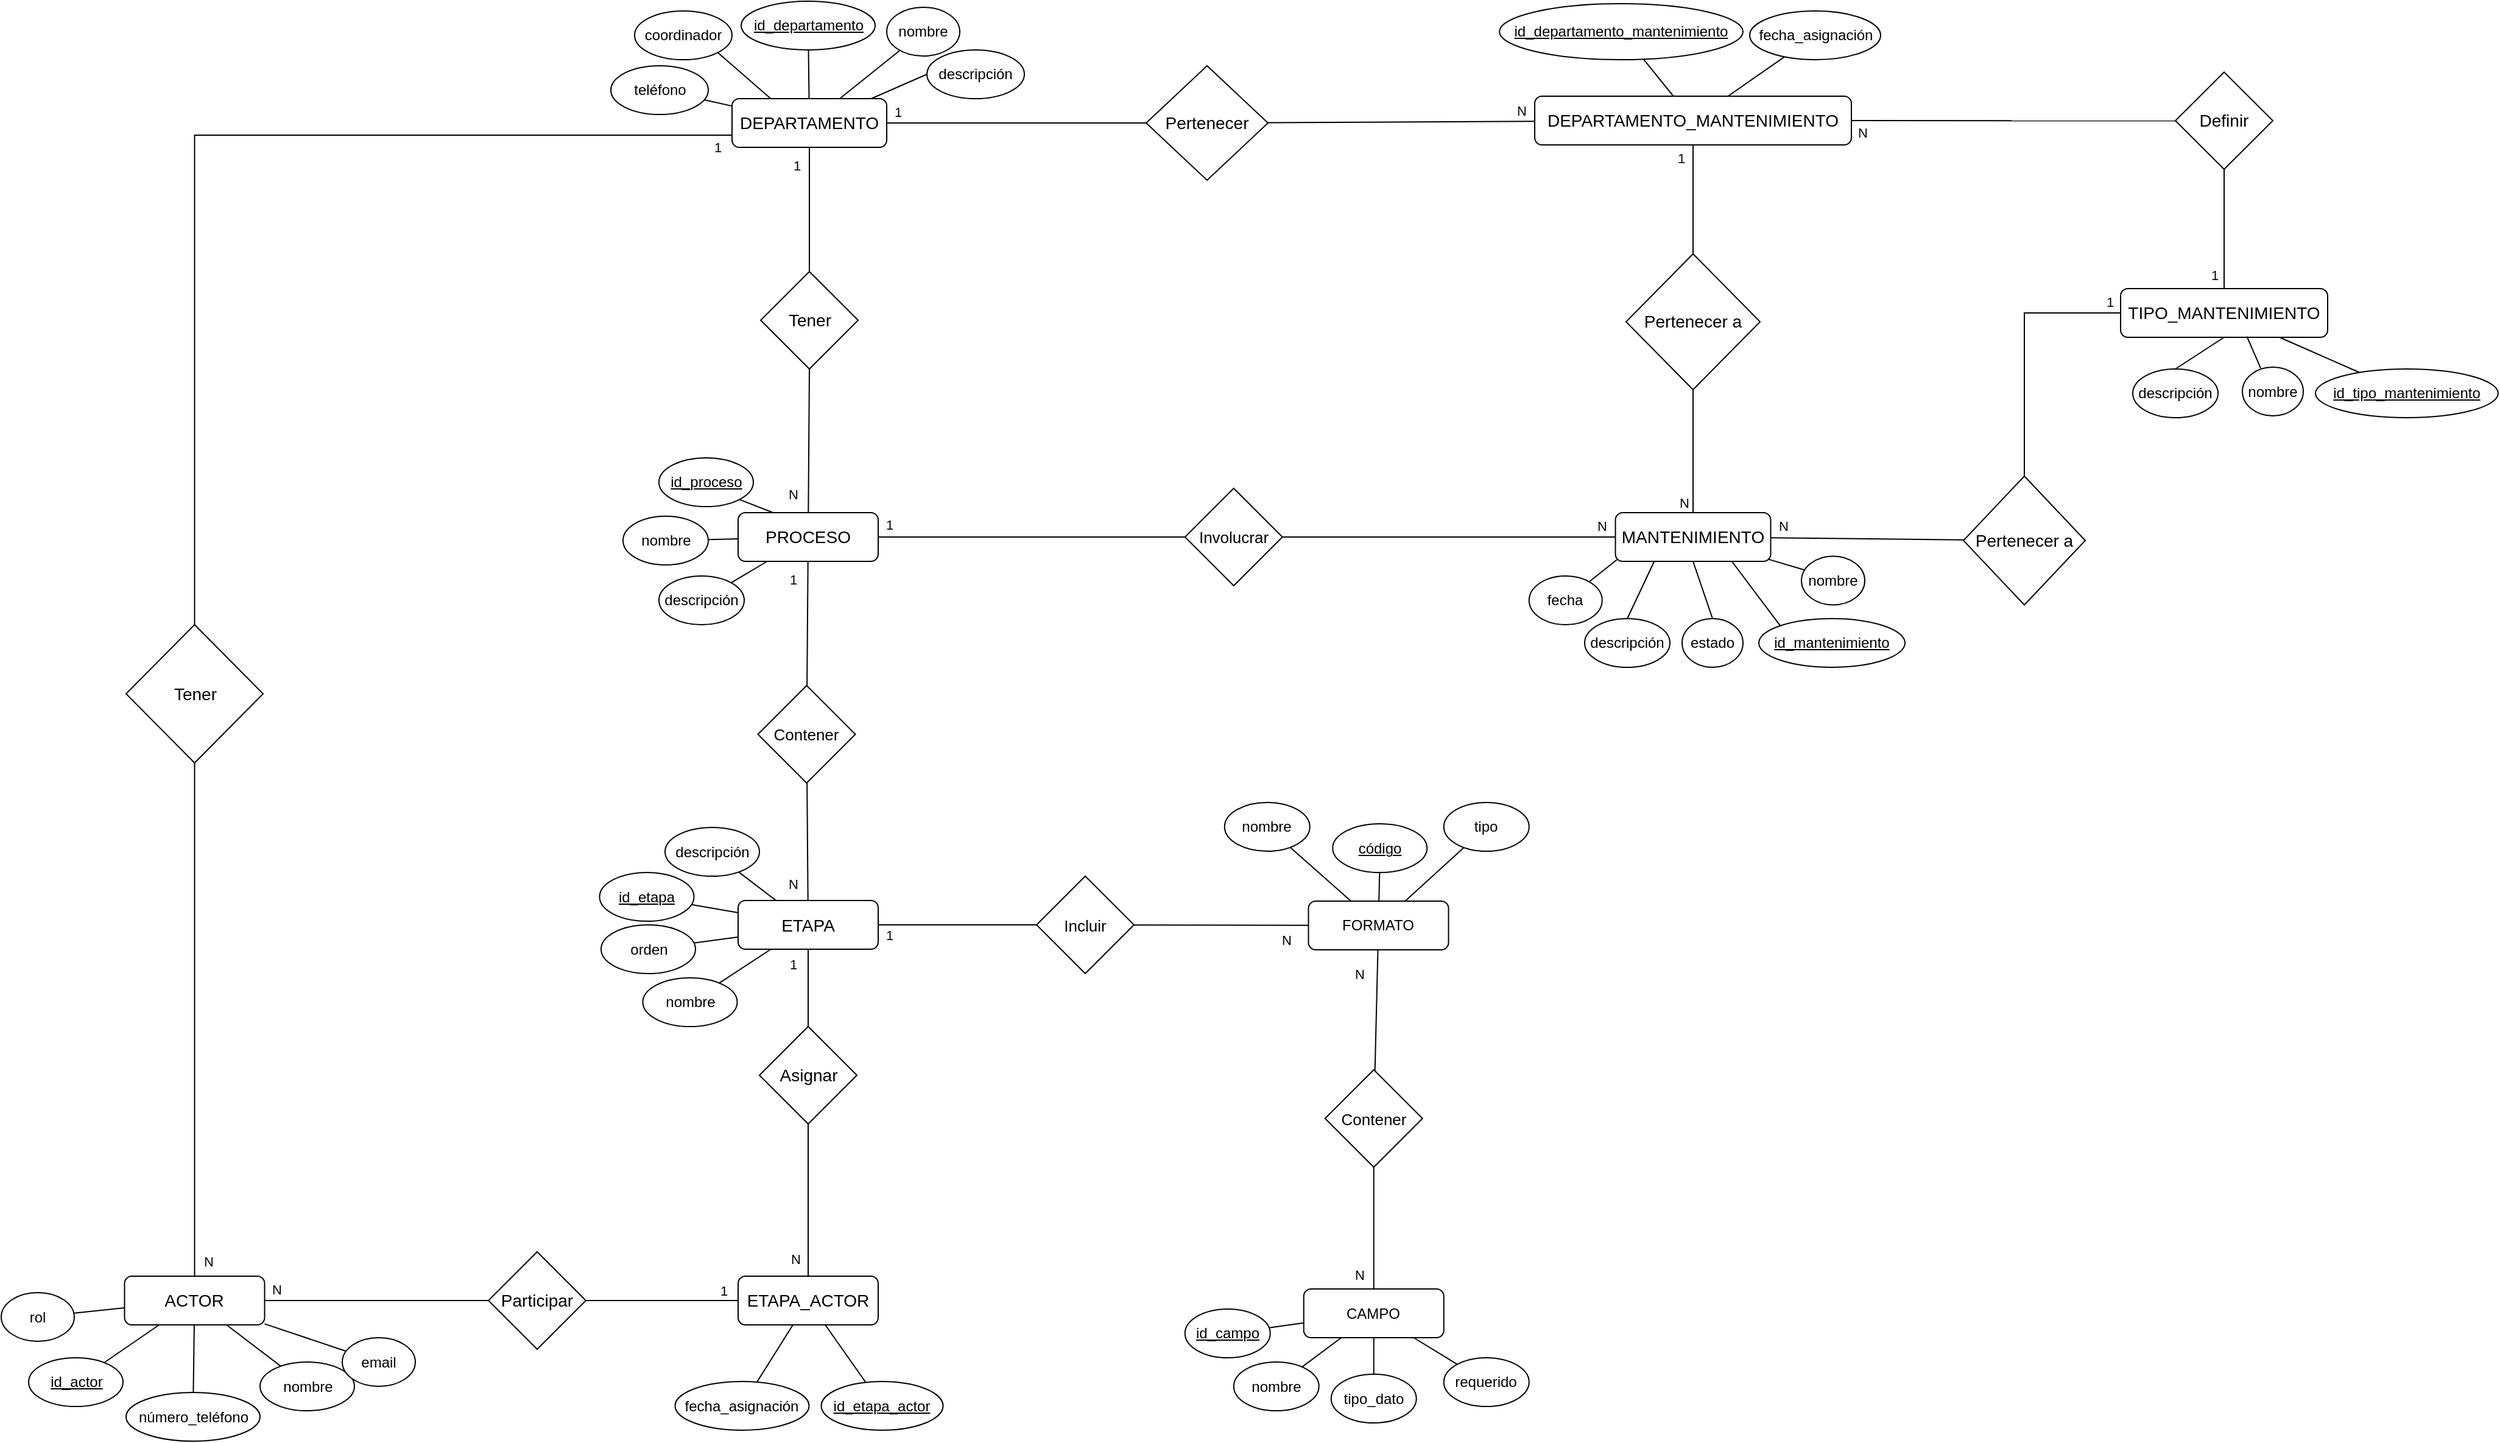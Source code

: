 <mxfile version="24.7.7">
  <diagram id="R2lEEEUBdFMjLlhIrx00" name="Page-1">
    <mxGraphModel dx="5228" dy="473" grid="1" gridSize="10" guides="1" tooltips="1" connect="1" arrows="1" fold="1" page="1" pageScale="1" pageWidth="850" pageHeight="1100" math="0" shadow="0" extFonts="Permanent Marker^https://fonts.googleapis.com/css?family=Permanent+Marker">
      <root>
        <mxCell id="0" />
        <mxCell id="1" parent="0" />
        <mxCell id="_VZzQesK3iK8Sfg0g6EO-2" style="rounded=0;orthogonalLoop=1;jettySize=auto;html=1;endArrow=none;endFill=0;" parent="1" source="_VZzQesK3iK8Sfg0g6EO-5" target="_VZzQesK3iK8Sfg0g6EO-8" edge="1">
          <mxGeometry relative="1" as="geometry" />
        </mxCell>
        <mxCell id="_VZzQesK3iK8Sfg0g6EO-3" style="edgeStyle=none;shape=connector;rounded=0;orthogonalLoop=1;jettySize=auto;html=1;strokeColor=default;align=center;verticalAlign=middle;fontFamily=Helvetica;fontSize=11;fontColor=default;labelBackgroundColor=default;endArrow=none;endFill=0;" parent="1" source="_VZzQesK3iK8Sfg0g6EO-5" target="_VZzQesK3iK8Sfg0g6EO-6" edge="1">
          <mxGeometry relative="1" as="geometry" />
        </mxCell>
        <mxCell id="_VZzQesK3iK8Sfg0g6EO-79" style="rounded=0;orthogonalLoop=1;jettySize=auto;html=1;exitX=0.893;exitY=0.009;exitDx=0;exitDy=0;entryX=0;entryY=0.5;entryDx=0;entryDy=0;endArrow=none;endFill=0;exitPerimeter=0;" parent="1" source="_VZzQesK3iK8Sfg0g6EO-5" target="_VZzQesK3iK8Sfg0g6EO-77" edge="1">
          <mxGeometry relative="1" as="geometry" />
        </mxCell>
        <mxCell id="_VZzQesK3iK8Sfg0g6EO-156" value="" style="edgeStyle=none;shape=connector;rounded=0;orthogonalLoop=1;jettySize=auto;html=1;strokeColor=default;align=center;verticalAlign=middle;fontFamily=Helvetica;fontSize=11;fontColor=default;labelBackgroundColor=default;endArrow=none;endFill=0;" parent="1" source="_VZzQesK3iK8Sfg0g6EO-5" target="_VZzQesK3iK8Sfg0g6EO-155" edge="1">
          <mxGeometry relative="1" as="geometry" />
        </mxCell>
        <mxCell id="_VZzQesK3iK8Sfg0g6EO-173" value="" style="edgeStyle=none;shape=connector;rounded=0;orthogonalLoop=1;jettySize=auto;html=1;strokeColor=default;align=center;verticalAlign=middle;fontFamily=Helvetica;fontSize=11;fontColor=default;labelBackgroundColor=default;endArrow=none;endFill=0;" parent="1" source="_VZzQesK3iK8Sfg0g6EO-5" target="_VZzQesK3iK8Sfg0g6EO-80" edge="1">
          <mxGeometry relative="1" as="geometry" />
        </mxCell>
        <mxCell id="GkVQI7XCMICIGFyu3JIl-25" value="" style="edgeStyle=none;shape=connector;rounded=0;orthogonalLoop=1;jettySize=auto;html=1;strokeColor=default;align=center;verticalAlign=middle;fontFamily=Helvetica;fontSize=11;fontColor=default;labelBackgroundColor=default;endArrow=none;endFill=0;" parent="1" source="_VZzQesK3iK8Sfg0g6EO-5" target="GkVQI7XCMICIGFyu3JIl-24" edge="1">
          <mxGeometry relative="1" as="geometry" />
        </mxCell>
        <mxCell id="DKAHLNoEk9C8Kb8roRXU-17" value="" style="edgeStyle=orthogonalEdgeStyle;shape=connector;rounded=0;orthogonalLoop=1;jettySize=auto;html=1;strokeColor=default;align=center;verticalAlign=middle;fontFamily=Helvetica;fontSize=11;fontColor=default;labelBackgroundColor=default;endArrow=none;endFill=0;exitX=0;exitY=0.75;exitDx=0;exitDy=0;" parent="1" source="_VZzQesK3iK8Sfg0g6EO-5" target="DKAHLNoEk9C8Kb8roRXU-15" edge="1">
          <mxGeometry relative="1" as="geometry" />
        </mxCell>
        <mxCell id="_VZzQesK3iK8Sfg0g6EO-5" value="&lt;font style=&quot;font-size: 14px;&quot;&gt;DEPARTAMENTO&lt;/font&gt;" style="whiteSpace=wrap;html=1;align=center;rounded=1;" parent="1" vertex="1">
          <mxGeometry x="-3440" y="428" width="127" height="40" as="geometry" />
        </mxCell>
        <mxCell id="_VZzQesK3iK8Sfg0g6EO-6" value="nombre" style="ellipse;whiteSpace=wrap;html=1;align=center;" parent="1" vertex="1">
          <mxGeometry x="-3313" y="353" width="60" height="40" as="geometry" />
        </mxCell>
        <mxCell id="_VZzQesK3iK8Sfg0g6EO-8" value="id_departamento" style="ellipse;whiteSpace=wrap;html=1;align=center;fontStyle=4;" parent="1" vertex="1">
          <mxGeometry x="-3432.5" y="348" width="110" height="40" as="geometry" />
        </mxCell>
        <mxCell id="_VZzQesK3iK8Sfg0g6EO-9" style="rounded=0;orthogonalLoop=1;jettySize=auto;html=1;endArrow=none;endFill=0;exitX=0.75;exitY=1;exitDx=0;exitDy=0;entryX=0;entryY=0;entryDx=0;entryDy=0;" parent="1" source="_VZzQesK3iK8Sfg0g6EO-11" target="_VZzQesK3iK8Sfg0g6EO-13" edge="1">
          <mxGeometry relative="1" as="geometry" />
        </mxCell>
        <mxCell id="_VZzQesK3iK8Sfg0g6EO-10" style="edgeStyle=none;shape=connector;rounded=0;orthogonalLoop=1;jettySize=auto;html=1;strokeColor=default;align=center;verticalAlign=middle;fontFamily=Helvetica;fontSize=11;fontColor=default;labelBackgroundColor=default;endArrow=none;endFill=0;exitX=0.017;exitY=0.948;exitDx=0;exitDy=0;exitPerimeter=0;" parent="1" source="_VZzQesK3iK8Sfg0g6EO-11" target="_VZzQesK3iK8Sfg0g6EO-12" edge="1">
          <mxGeometry relative="1" as="geometry" />
        </mxCell>
        <mxCell id="GkVQI7XCMICIGFyu3JIl-2" value="" style="rounded=0;orthogonalLoop=1;jettySize=auto;html=1;endArrow=none;endFill=0;" parent="1" source="_VZzQesK3iK8Sfg0g6EO-11" target="GkVQI7XCMICIGFyu3JIl-1" edge="1">
          <mxGeometry relative="1" as="geometry" />
        </mxCell>
        <mxCell id="GkVQI7XCMICIGFyu3JIl-9" value="" style="edgeStyle=none;shape=connector;rounded=0;orthogonalLoop=1;jettySize=auto;html=1;strokeColor=default;align=center;verticalAlign=middle;fontFamily=Helvetica;fontSize=11;fontColor=default;labelBackgroundColor=default;endArrow=none;endFill=0;" parent="1" source="_VZzQesK3iK8Sfg0g6EO-11" target="GkVQI7XCMICIGFyu3JIl-7" edge="1">
          <mxGeometry relative="1" as="geometry" />
        </mxCell>
        <mxCell id="DKAHLNoEk9C8Kb8roRXU-26" style="edgeStyle=none;shape=connector;rounded=0;orthogonalLoop=1;jettySize=auto;html=1;exitX=0.98;exitY=0.952;exitDx=0;exitDy=0;entryX=0.052;entryY=0.284;entryDx=0;entryDy=0;strokeColor=default;align=center;verticalAlign=middle;fontFamily=Helvetica;fontSize=11;fontColor=default;labelBackgroundColor=default;endArrow=none;endFill=0;exitPerimeter=0;entryPerimeter=0;" parent="1" source="_VZzQesK3iK8Sfg0g6EO-11" target="DKAHLNoEk9C8Kb8roRXU-23" edge="1">
          <mxGeometry relative="1" as="geometry" />
        </mxCell>
        <mxCell id="_VZzQesK3iK8Sfg0g6EO-11" value="&lt;font style=&quot;font-size: 14px;&quot;&gt;MANTENIMIENTO&lt;/font&gt;" style="whiteSpace=wrap;html=1;align=center;rounded=1;" parent="1" vertex="1">
          <mxGeometry x="-2714.75" y="768" width="127.5" height="40" as="geometry" />
        </mxCell>
        <mxCell id="_VZzQesK3iK8Sfg0g6EO-12" value="fecha" style="ellipse;whiteSpace=wrap;html=1;align=center;" parent="1" vertex="1">
          <mxGeometry x="-2785.63" y="820" width="60" height="40" as="geometry" />
        </mxCell>
        <mxCell id="_VZzQesK3iK8Sfg0g6EO-13" value="id_mantenimiento" style="ellipse;whiteSpace=wrap;html=1;align=center;fontStyle=4;" parent="1" vertex="1">
          <mxGeometry x="-2597" y="855" width="120" height="40" as="geometry" />
        </mxCell>
        <mxCell id="_VZzQesK3iK8Sfg0g6EO-112" value="" style="edgeStyle=none;shape=connector;rounded=0;orthogonalLoop=1;jettySize=auto;html=1;strokeColor=default;align=center;verticalAlign=middle;fontFamily=Helvetica;fontSize=11;fontColor=default;labelBackgroundColor=default;endArrow=none;endFill=0;" parent="1" source="_VZzQesK3iK8Sfg0g6EO-68" target="_VZzQesK3iK8Sfg0g6EO-111" edge="1">
          <mxGeometry relative="1" as="geometry" />
        </mxCell>
        <mxCell id="_VZzQesK3iK8Sfg0g6EO-115" value="" style="edgeStyle=none;shape=connector;rounded=0;orthogonalLoop=1;jettySize=auto;html=1;strokeColor=default;align=center;verticalAlign=middle;fontFamily=Helvetica;fontSize=11;fontColor=default;labelBackgroundColor=default;endArrow=none;endFill=0;" parent="1" source="_VZzQesK3iK8Sfg0g6EO-68" target="_VZzQesK3iK8Sfg0g6EO-114" edge="1">
          <mxGeometry relative="1" as="geometry" />
        </mxCell>
        <mxCell id="_VZzQesK3iK8Sfg0g6EO-163" value="" style="edgeStyle=none;shape=connector;rounded=0;orthogonalLoop=1;jettySize=auto;html=1;strokeColor=default;align=center;verticalAlign=middle;fontFamily=Helvetica;fontSize=11;fontColor=default;labelBackgroundColor=default;endArrow=none;endFill=0;" parent="1" source="_VZzQesK3iK8Sfg0g6EO-68" target="_VZzQesK3iK8Sfg0g6EO-162" edge="1">
          <mxGeometry relative="1" as="geometry" />
        </mxCell>
        <mxCell id="GkVQI7XCMICIGFyu3JIl-8" value="" style="edgeStyle=none;shape=connector;rounded=0;orthogonalLoop=1;jettySize=auto;html=1;strokeColor=default;align=center;verticalAlign=middle;fontFamily=Helvetica;fontSize=11;fontColor=default;labelBackgroundColor=default;endArrow=none;endFill=0;" parent="1" source="_VZzQesK3iK8Sfg0g6EO-68" target="GkVQI7XCMICIGFyu3JIl-7" edge="1">
          <mxGeometry relative="1" as="geometry" />
        </mxCell>
        <mxCell id="GkVQI7XCMICIGFyu3JIl-26" value="" style="edgeStyle=none;shape=connector;rounded=0;orthogonalLoop=1;jettySize=auto;html=1;strokeColor=default;align=center;verticalAlign=middle;fontFamily=Helvetica;fontSize=11;fontColor=default;labelBackgroundColor=default;endArrow=none;endFill=0;" parent="1" source="_VZzQesK3iK8Sfg0g6EO-68" target="GkVQI7XCMICIGFyu3JIl-24" edge="1">
          <mxGeometry relative="1" as="geometry" />
        </mxCell>
        <mxCell id="_VZzQesK3iK8Sfg0g6EO-68" value="&lt;font style=&quot;font-size: 14px;&quot;&gt;DEPARTAMENTO_MANTENIMIENTO&lt;/font&gt;" style="whiteSpace=wrap;html=1;align=center;rounded=1;" parent="1" vertex="1">
          <mxGeometry x="-2781" y="426" width="260" height="40" as="geometry" />
        </mxCell>
        <mxCell id="_VZzQesK3iK8Sfg0g6EO-118" value="" style="edgeStyle=none;shape=connector;rounded=0;orthogonalLoop=1;jettySize=auto;html=1;strokeColor=default;align=center;verticalAlign=middle;fontFamily=Helvetica;fontSize=11;fontColor=default;labelBackgroundColor=default;endArrow=none;endFill=0;exitX=0;exitY=0.25;exitDx=0;exitDy=0;" parent="1" source="_VZzQesK3iK8Sfg0g6EO-69" target="_VZzQesK3iK8Sfg0g6EO-117" edge="1">
          <mxGeometry relative="1" as="geometry">
            <mxPoint x="-3588.25" y="1106.174" as="sourcePoint" />
          </mxGeometry>
        </mxCell>
        <mxCell id="_VZzQesK3iK8Sfg0g6EO-122" value="" style="edgeStyle=none;shape=connector;rounded=0;orthogonalLoop=1;jettySize=auto;html=1;strokeColor=default;align=center;verticalAlign=middle;fontFamily=Helvetica;fontSize=11;fontColor=default;labelBackgroundColor=default;endArrow=none;endFill=0;" parent="1" source="_VZzQesK3iK8Sfg0g6EO-69" target="_VZzQesK3iK8Sfg0g6EO-121" edge="1">
          <mxGeometry relative="1" as="geometry" />
        </mxCell>
        <mxCell id="_VZzQesK3iK8Sfg0g6EO-123" value="" style="edgeStyle=none;shape=connector;rounded=0;orthogonalLoop=1;jettySize=auto;html=1;strokeColor=default;align=center;verticalAlign=middle;fontFamily=Helvetica;fontSize=11;fontColor=default;labelBackgroundColor=default;endArrow=none;endFill=0;exitX=0;exitY=0.75;exitDx=0;exitDy=0;" parent="1" source="_VZzQesK3iK8Sfg0g6EO-69" target="_VZzQesK3iK8Sfg0g6EO-120" edge="1">
          <mxGeometry relative="1" as="geometry">
            <mxPoint x="-3588.25" y="1132.803" as="sourcePoint" />
          </mxGeometry>
        </mxCell>
        <mxCell id="_VZzQesK3iK8Sfg0g6EO-125" value="" style="edgeStyle=none;shape=connector;rounded=0;orthogonalLoop=1;jettySize=auto;html=1;strokeColor=default;align=center;verticalAlign=middle;fontFamily=Helvetica;fontSize=11;fontColor=default;labelBackgroundColor=default;endArrow=none;endFill=0;" parent="1" source="_VZzQesK3iK8Sfg0g6EO-69" target="_VZzQesK3iK8Sfg0g6EO-119" edge="1">
          <mxGeometry relative="1" as="geometry" />
        </mxCell>
        <mxCell id="DKAHLNoEk9C8Kb8roRXU-9" value="" style="edgeStyle=none;shape=connector;rounded=0;orthogonalLoop=1;jettySize=auto;html=1;strokeColor=default;align=center;verticalAlign=middle;fontFamily=Helvetica;fontSize=11;fontColor=default;labelBackgroundColor=default;endArrow=none;endFill=0;" parent="1" source="_VZzQesK3iK8Sfg0g6EO-69" target="DKAHLNoEk9C8Kb8roRXU-8" edge="1">
          <mxGeometry relative="1" as="geometry" />
        </mxCell>
        <mxCell id="_VZzQesK3iK8Sfg0g6EO-69" value="&lt;font style=&quot;font-size: 14px;&quot;&gt;ETAPA&lt;/font&gt;" style="whiteSpace=wrap;html=1;align=center;rounded=1;" parent="1" vertex="1">
          <mxGeometry x="-3435" y="1086.5" width="115" height="40" as="geometry" />
        </mxCell>
        <mxCell id="_VZzQesK3iK8Sfg0g6EO-157" value="" style="edgeStyle=none;shape=connector;rounded=0;orthogonalLoop=1;jettySize=auto;html=1;strokeColor=default;align=center;verticalAlign=middle;fontFamily=Helvetica;fontSize=11;fontColor=default;labelBackgroundColor=default;endArrow=none;endFill=0;entryX=0.5;entryY=1;entryDx=0;entryDy=0;startArrow=none;startFill=0;" parent="1" source="_VZzQesK3iK8Sfg0g6EO-70" target="_VZzQesK3iK8Sfg0g6EO-155" edge="1">
          <mxGeometry relative="1" as="geometry" />
        </mxCell>
        <mxCell id="_VZzQesK3iK8Sfg0g6EO-169" value="" style="edgeStyle=none;shape=connector;rounded=0;orthogonalLoop=1;jettySize=auto;html=1;strokeColor=default;align=center;verticalAlign=middle;fontFamily=Helvetica;fontSize=11;fontColor=default;labelBackgroundColor=default;endArrow=none;endFill=0;" parent="1" source="_VZzQesK3iK8Sfg0g6EO-70" target="_VZzQesK3iK8Sfg0g6EO-167" edge="1">
          <mxGeometry relative="1" as="geometry" />
        </mxCell>
        <mxCell id="_VZzQesK3iK8Sfg0g6EO-191" value="" style="edgeStyle=none;shape=connector;rounded=0;orthogonalLoop=1;jettySize=auto;html=1;strokeColor=default;align=center;verticalAlign=middle;fontFamily=Helvetica;fontSize=11;fontColor=default;labelBackgroundColor=default;endArrow=none;endFill=0;" parent="1" source="_VZzQesK3iK8Sfg0g6EO-70" target="_VZzQesK3iK8Sfg0g6EO-190" edge="1">
          <mxGeometry relative="1" as="geometry" />
        </mxCell>
        <mxCell id="DKAHLNoEk9C8Kb8roRXU-6" value="" style="rounded=0;orthogonalLoop=1;jettySize=auto;html=1;endArrow=none;endFill=0;" parent="1" source="_VZzQesK3iK8Sfg0g6EO-70" target="_VZzQesK3iK8Sfg0g6EO-105" edge="1">
          <mxGeometry relative="1" as="geometry" />
        </mxCell>
        <mxCell id="DKAHLNoEk9C8Kb8roRXU-7" value="" style="edgeStyle=none;shape=connector;rounded=0;orthogonalLoop=1;jettySize=auto;html=1;strokeColor=default;align=center;verticalAlign=middle;fontFamily=Helvetica;fontSize=11;fontColor=default;labelBackgroundColor=default;endArrow=none;endFill=0;" parent="1" source="_VZzQesK3iK8Sfg0g6EO-70" target="DKAHLNoEk9C8Kb8roRXU-1" edge="1">
          <mxGeometry relative="1" as="geometry" />
        </mxCell>
        <mxCell id="_VZzQesK3iK8Sfg0g6EO-70" value="&lt;font style=&quot;font-size: 14px;&quot;&gt;PROCESO&lt;/font&gt;" style="whiteSpace=wrap;html=1;align=center;rounded=1;" parent="1" vertex="1">
          <mxGeometry x="-3435" y="768" width="115" height="40" as="geometry" />
        </mxCell>
        <mxCell id="_VZzQesK3iK8Sfg0g6EO-71" value="&lt;font style=&quot;font-size: 14px;&quot;&gt;ETAPA_ACTOR&lt;/font&gt;" style="whiteSpace=wrap;html=1;align=center;rounded=1;" parent="1" vertex="1">
          <mxGeometry x="-3435" y="1395" width="115" height="40" as="geometry" />
        </mxCell>
        <mxCell id="_VZzQesK3iK8Sfg0g6EO-146" value="" style="edgeStyle=none;shape=connector;rounded=0;orthogonalLoop=1;jettySize=auto;html=1;strokeColor=default;align=center;verticalAlign=middle;fontFamily=Helvetica;fontSize=11;fontColor=default;labelBackgroundColor=default;endArrow=none;endFill=0;" parent="1" source="_VZzQesK3iK8Sfg0g6EO-73" target="_VZzQesK3iK8Sfg0g6EO-145" edge="1">
          <mxGeometry relative="1" as="geometry" />
        </mxCell>
        <mxCell id="GkVQI7XCMICIGFyu3JIl-54" value="" style="edgeStyle=none;shape=connector;rounded=0;orthogonalLoop=1;jettySize=auto;html=1;strokeColor=default;align=center;verticalAlign=middle;fontFamily=Helvetica;fontSize=11;fontColor=default;labelBackgroundColor=default;endArrow=none;endFill=0;" parent="1" source="_VZzQesK3iK8Sfg0g6EO-73" target="GkVQI7XCMICIGFyu3JIl-53" edge="1">
          <mxGeometry relative="1" as="geometry" />
        </mxCell>
        <mxCell id="DKAHLNoEk9C8Kb8roRXU-10" value="" style="edgeStyle=none;shape=connector;rounded=0;orthogonalLoop=1;jettySize=auto;html=1;strokeColor=default;align=center;verticalAlign=middle;fontFamily=Helvetica;fontSize=11;fontColor=default;labelBackgroundColor=default;endArrow=none;endFill=0;" parent="1" source="_VZzQesK3iK8Sfg0g6EO-73" target="DKAHLNoEk9C8Kb8roRXU-8" edge="1">
          <mxGeometry relative="1" as="geometry" />
        </mxCell>
        <mxCell id="_VZzQesK3iK8Sfg0g6EO-73" value="FORMATO" style="whiteSpace=wrap;html=1;align=center;rounded=1;" parent="1" vertex="1">
          <mxGeometry x="-2966.75" y="1087" width="115" height="40" as="geometry" />
        </mxCell>
        <mxCell id="_VZzQesK3iK8Sfg0g6EO-137" value="" style="edgeStyle=none;shape=connector;rounded=0;orthogonalLoop=1;jettySize=auto;html=1;strokeColor=default;align=center;verticalAlign=middle;fontFamily=Helvetica;fontSize=11;fontColor=default;labelBackgroundColor=default;endArrow=none;endFill=0;" parent="1" source="_VZzQesK3iK8Sfg0g6EO-74" target="_VZzQesK3iK8Sfg0g6EO-127" edge="1">
          <mxGeometry relative="1" as="geometry" />
        </mxCell>
        <mxCell id="_VZzQesK3iK8Sfg0g6EO-138" value="" style="edgeStyle=none;shape=connector;rounded=0;orthogonalLoop=1;jettySize=auto;html=1;strokeColor=default;align=center;verticalAlign=middle;fontFamily=Helvetica;fontSize=11;fontColor=default;labelBackgroundColor=default;endArrow=none;endFill=0;" parent="1" source="_VZzQesK3iK8Sfg0g6EO-74" target="_VZzQesK3iK8Sfg0g6EO-126" edge="1">
          <mxGeometry relative="1" as="geometry" />
        </mxCell>
        <mxCell id="_VZzQesK3iK8Sfg0g6EO-139" value="" style="edgeStyle=none;shape=connector;rounded=0;orthogonalLoop=1;jettySize=auto;html=1;strokeColor=default;align=center;verticalAlign=middle;fontFamily=Helvetica;fontSize=11;fontColor=default;labelBackgroundColor=default;endArrow=none;endFill=0;" parent="1" source="_VZzQesK3iK8Sfg0g6EO-74" target="_VZzQesK3iK8Sfg0g6EO-129" edge="1">
          <mxGeometry relative="1" as="geometry" />
        </mxCell>
        <mxCell id="_VZzQesK3iK8Sfg0g6EO-140" value="" style="edgeStyle=none;shape=connector;rounded=0;orthogonalLoop=1;jettySize=auto;html=1;strokeColor=default;align=center;verticalAlign=middle;fontFamily=Helvetica;fontSize=11;fontColor=default;labelBackgroundColor=default;endArrow=none;endFill=0;" parent="1" source="_VZzQesK3iK8Sfg0g6EO-74" target="_VZzQesK3iK8Sfg0g6EO-128" edge="1">
          <mxGeometry relative="1" as="geometry" />
        </mxCell>
        <mxCell id="DKAHLNoEk9C8Kb8roRXU-12" value="" style="edgeStyle=none;shape=connector;rounded=0;orthogonalLoop=1;jettySize=auto;html=1;strokeColor=default;align=center;verticalAlign=middle;fontFamily=Helvetica;fontSize=11;fontColor=default;labelBackgroundColor=default;endArrow=none;endFill=0;" parent="1" source="_VZzQesK3iK8Sfg0g6EO-74" target="_VZzQesK3iK8Sfg0g6EO-186" edge="1">
          <mxGeometry relative="1" as="geometry" />
        </mxCell>
        <mxCell id="DKAHLNoEk9C8Kb8roRXU-18" value="" style="edgeStyle=none;shape=connector;rounded=0;orthogonalLoop=1;jettySize=auto;html=1;strokeColor=default;align=center;verticalAlign=middle;fontFamily=Helvetica;fontSize=11;fontColor=default;labelBackgroundColor=default;endArrow=none;endFill=0;" parent="1" source="_VZzQesK3iK8Sfg0g6EO-74" target="DKAHLNoEk9C8Kb8roRXU-15" edge="1">
          <mxGeometry relative="1" as="geometry" />
        </mxCell>
        <mxCell id="_VZzQesK3iK8Sfg0g6EO-74" value="&lt;font style=&quot;font-size: 14px;&quot;&gt;ACTOR&lt;/font&gt;" style="whiteSpace=wrap;html=1;align=center;rounded=1;" parent="1" vertex="1">
          <mxGeometry x="-3938.75" y="1395" width="115" height="40" as="geometry" />
        </mxCell>
        <mxCell id="_VZzQesK3iK8Sfg0g6EO-100" value="" style="rounded=0;orthogonalLoop=1;jettySize=auto;html=1;endArrow=none;endFill=0;" parent="1" source="_VZzQesK3iK8Sfg0g6EO-75" target="_VZzQesK3iK8Sfg0g6EO-96" edge="1">
          <mxGeometry relative="1" as="geometry" />
        </mxCell>
        <mxCell id="_VZzQesK3iK8Sfg0g6EO-164" value="" style="edgeStyle=none;shape=connector;rounded=0;orthogonalLoop=1;jettySize=auto;html=1;strokeColor=default;align=center;verticalAlign=middle;fontFamily=Helvetica;fontSize=11;fontColor=default;labelBackgroundColor=default;endArrow=none;endFill=0;" parent="1" source="_VZzQesK3iK8Sfg0g6EO-75" target="_VZzQesK3iK8Sfg0g6EO-162" edge="1">
          <mxGeometry relative="1" as="geometry" />
        </mxCell>
        <mxCell id="GkVQI7XCMICIGFyu3JIl-6" value="" style="edgeStyle=orthogonalEdgeStyle;shape=connector;rounded=0;orthogonalLoop=1;jettySize=auto;html=1;strokeColor=default;align=center;verticalAlign=middle;fontFamily=Helvetica;fontSize=11;fontColor=default;labelBackgroundColor=default;endArrow=none;endFill=0;entryX=0.5;entryY=0;entryDx=0;entryDy=0;exitX=0;exitY=0.5;exitDx=0;exitDy=0;" parent="1" source="_VZzQesK3iK8Sfg0g6EO-75" target="GkVQI7XCMICIGFyu3JIl-1" edge="1">
          <mxGeometry relative="1" as="geometry" />
        </mxCell>
        <mxCell id="_VZzQesK3iK8Sfg0g6EO-75" value="&lt;font style=&quot;font-size: 14px;&quot;&gt;TIPO_MANTENIMIENTO&lt;/font&gt;" style="whiteSpace=wrap;html=1;align=center;rounded=1;" parent="1" vertex="1">
          <mxGeometry x="-2300" y="584" width="170" height="40" as="geometry" />
        </mxCell>
        <mxCell id="_VZzQesK3iK8Sfg0g6EO-77" value="descripción" style="ellipse;whiteSpace=wrap;html=1;align=center;" parent="1" vertex="1">
          <mxGeometry x="-3280" y="388" width="80" height="40" as="geometry" />
        </mxCell>
        <mxCell id="_VZzQesK3iK8Sfg0g6EO-80" value="teléfono" style="ellipse;whiteSpace=wrap;html=1;align=center;" parent="1" vertex="1">
          <mxGeometry x="-3539.5" y="401" width="80" height="40" as="geometry" />
        </mxCell>
        <mxCell id="_VZzQesK3iK8Sfg0g6EO-81" value="coordinador" style="ellipse;whiteSpace=wrap;html=1;align=center;" parent="1" vertex="1">
          <mxGeometry x="-3520" y="356" width="80" height="40" as="geometry" />
        </mxCell>
        <mxCell id="_VZzQesK3iK8Sfg0g6EO-85" value="" style="endArrow=none;html=1;rounded=0;exitX=1;exitY=1;exitDx=0;exitDy=0;entryX=0.25;entryY=0;entryDx=0;entryDy=0;" parent="1" source="_VZzQesK3iK8Sfg0g6EO-81" target="_VZzQesK3iK8Sfg0g6EO-5" edge="1">
          <mxGeometry width="50" height="50" relative="1" as="geometry">
            <mxPoint x="-3380" y="482" as="sourcePoint" />
            <mxPoint x="-3330" y="432" as="targetPoint" />
          </mxGeometry>
        </mxCell>
        <mxCell id="_VZzQesK3iK8Sfg0g6EO-88" value="descripción" style="ellipse;whiteSpace=wrap;html=1;align=center;" parent="1" vertex="1">
          <mxGeometry x="-2740" y="855" width="70" height="40" as="geometry" />
        </mxCell>
        <mxCell id="_VZzQesK3iK8Sfg0g6EO-89" value="" style="endArrow=none;html=1;rounded=0;entryX=0.25;entryY=1;entryDx=0;entryDy=0;exitX=0.5;exitY=0;exitDx=0;exitDy=0;" parent="1" source="_VZzQesK3iK8Sfg0g6EO-88" target="_VZzQesK3iK8Sfg0g6EO-11" edge="1">
          <mxGeometry width="50" height="50" relative="1" as="geometry">
            <mxPoint x="-2810" y="884.5" as="sourcePoint" />
            <mxPoint x="-2760" y="834.5" as="targetPoint" />
          </mxGeometry>
        </mxCell>
        <mxCell id="_VZzQesK3iK8Sfg0g6EO-90" value="estado" style="ellipse;whiteSpace=wrap;html=1;align=center;" parent="1" vertex="1">
          <mxGeometry x="-2660" y="855" width="50" height="40" as="geometry" />
        </mxCell>
        <mxCell id="_VZzQesK3iK8Sfg0g6EO-91" value="" style="endArrow=none;html=1;rounded=0;entryX=0.5;entryY=1;entryDx=0;entryDy=0;exitX=0.5;exitY=0;exitDx=0;exitDy=0;" parent="1" source="_VZzQesK3iK8Sfg0g6EO-90" target="_VZzQesK3iK8Sfg0g6EO-11" edge="1">
          <mxGeometry width="50" height="50" relative="1" as="geometry">
            <mxPoint x="-2770" y="874.5" as="sourcePoint" />
            <mxPoint x="-2766" y="844.5" as="targetPoint" />
          </mxGeometry>
        </mxCell>
        <mxCell id="_VZzQesK3iK8Sfg0g6EO-92" value="descripción" style="ellipse;whiteSpace=wrap;html=1;align=center;" parent="1" vertex="1">
          <mxGeometry x="-2290" y="650" width="70" height="40" as="geometry" />
        </mxCell>
        <mxCell id="_VZzQesK3iK8Sfg0g6EO-93" value="nombre" style="ellipse;whiteSpace=wrap;html=1;align=center;" parent="1" vertex="1">
          <mxGeometry x="-2200" y="648.5" width="50" height="40" as="geometry" />
        </mxCell>
        <mxCell id="_VZzQesK3iK8Sfg0g6EO-94" value="" style="endArrow=none;html=1;rounded=0;entryX=0.5;entryY=1;entryDx=0;entryDy=0;exitX=0.5;exitY=0;exitDx=0;exitDy=0;" parent="1" source="_VZzQesK3iK8Sfg0g6EO-92" target="_VZzQesK3iK8Sfg0g6EO-75" edge="1">
          <mxGeometry width="50" height="50" relative="1" as="geometry">
            <mxPoint x="-2370" y="724" as="sourcePoint" />
            <mxPoint x="-2320" y="674" as="targetPoint" />
          </mxGeometry>
        </mxCell>
        <mxCell id="_VZzQesK3iK8Sfg0g6EO-95" value="" style="endArrow=none;html=1;rounded=0;entryX=0.3;entryY=0.021;entryDx=0;entryDy=0;exitX=0.61;exitY=0.983;exitDx=0;exitDy=0;exitPerimeter=0;entryPerimeter=0;" parent="1" source="_VZzQesK3iK8Sfg0g6EO-75" target="_VZzQesK3iK8Sfg0g6EO-93" edge="1">
          <mxGeometry width="50" height="50" relative="1" as="geometry">
            <mxPoint x="-2370" y="724" as="sourcePoint" />
            <mxPoint x="-2320" y="674" as="targetPoint" />
          </mxGeometry>
        </mxCell>
        <mxCell id="_VZzQesK3iK8Sfg0g6EO-96" value="&lt;u&gt;id_tipo_mantenimiento&lt;/u&gt;" style="ellipse;whiteSpace=wrap;html=1;align=center;" parent="1" vertex="1">
          <mxGeometry x="-2140" y="650" width="150" height="40" as="geometry" />
        </mxCell>
        <mxCell id="_VZzQesK3iK8Sfg0g6EO-102" value="&lt;u&gt;id_proceso&lt;/u&gt;" style="ellipse;whiteSpace=wrap;html=1;align=center;" parent="1" vertex="1">
          <mxGeometry x="-3500" y="723" width="77.5" height="40" as="geometry" />
        </mxCell>
        <mxCell id="_VZzQesK3iK8Sfg0g6EO-104" value="" style="endArrow=none;html=1;rounded=0;entryX=1;entryY=1;entryDx=0;entryDy=0;exitX=0.25;exitY=0;exitDx=0;exitDy=0;" parent="1" source="_VZzQesK3iK8Sfg0g6EO-70" target="_VZzQesK3iK8Sfg0g6EO-102" edge="1">
          <mxGeometry width="50" height="50" relative="1" as="geometry">
            <mxPoint x="-3467" y="810" as="sourcePoint" />
            <mxPoint x="-3610" y="859.5" as="targetPoint" />
          </mxGeometry>
        </mxCell>
        <mxCell id="_VZzQesK3iK8Sfg0g6EO-105" value="nombre" style="ellipse;whiteSpace=wrap;html=1;align=center;" parent="1" vertex="1">
          <mxGeometry x="-3529.5" y="770.88" width="70" height="40" as="geometry" />
        </mxCell>
        <mxCell id="_VZzQesK3iK8Sfg0g6EO-111" value="&lt;u&gt;id_departamento_mantenimiento&lt;/u&gt;" style="ellipse;whiteSpace=wrap;html=1;align=center;" parent="1" vertex="1">
          <mxGeometry x="-2810" y="350" width="200" height="46" as="geometry" />
        </mxCell>
        <mxCell id="_VZzQesK3iK8Sfg0g6EO-114" value="fecha_asignación" style="ellipse;whiteSpace=wrap;html=1;align=center;" parent="1" vertex="1">
          <mxGeometry x="-2604.5" y="356" width="107.5" height="40" as="geometry" />
        </mxCell>
        <mxCell id="_VZzQesK3iK8Sfg0g6EO-117" value="&lt;u&gt;id_etapa&lt;/u&gt;" style="ellipse;whiteSpace=wrap;html=1;align=center;" parent="1" vertex="1">
          <mxGeometry x="-3548.75" y="1063.5" width="77.5" height="40" as="geometry" />
        </mxCell>
        <mxCell id="_VZzQesK3iK8Sfg0g6EO-119" value="nombre" style="ellipse;whiteSpace=wrap;html=1;align=center;" parent="1" vertex="1">
          <mxGeometry x="-3513.25" y="1150" width="77.5" height="40" as="geometry" />
        </mxCell>
        <mxCell id="_VZzQesK3iK8Sfg0g6EO-120" value="orden&lt;span style=&quot;color: rgba(0, 0, 0, 0); font-family: monospace; font-size: 0px; text-align: start; text-wrap: nowrap;&quot;&gt;%3CmxGraphModel%3E%3Croot%3E%3CmxCell%20id%3D%220%22%2F%3E%3CmxCell%20id%3D%221%22%20parent%3D%220%22%2F%3E%3CmxCell%20id%3D%222%22%20value%3D%22nombre%22%20style%3D%22ellipse%3BwhiteSpace%3Dwrap%3Bhtml%3D1%3Balign%3Dcenter%3B%22%20vertex%3D%221%22%20parent%3D%221%22%3E%3CmxGeometry%20x%3D%22-2938.75%22%20y%3D%221330%22%20width%3D%2277.5%22%20height%3D%2240%22%20as%3D%22geometry%22%2F%3E%3C%2FmxCell%3E%3C%2Froot%3E%3C%2FmxGraphModel%3E&lt;/span&gt;" style="ellipse;whiteSpace=wrap;html=1;align=center;" parent="1" vertex="1">
          <mxGeometry x="-3547.5" y="1106.5" width="77.5" height="40" as="geometry" />
        </mxCell>
        <mxCell id="_VZzQesK3iK8Sfg0g6EO-121" value="descripción" style="ellipse;whiteSpace=wrap;html=1;align=center;" parent="1" vertex="1">
          <mxGeometry x="-3495" y="1026.5" width="77.5" height="40" as="geometry" />
        </mxCell>
        <mxCell id="_VZzQesK3iK8Sfg0g6EO-126" value="&lt;u&gt;id_actor&lt;/u&gt;" style="ellipse;whiteSpace=wrap;html=1;align=center;" parent="1" vertex="1">
          <mxGeometry x="-4017.5" y="1462" width="77.5" height="40" as="geometry" />
        </mxCell>
        <mxCell id="_VZzQesK3iK8Sfg0g6EO-127" value="nombre" style="ellipse;whiteSpace=wrap;html=1;align=center;" parent="1" vertex="1">
          <mxGeometry x="-3827.5" y="1465.5" width="77.5" height="40" as="geometry" />
        </mxCell>
        <mxCell id="_VZzQesK3iK8Sfg0g6EO-128" value="rol" style="ellipse;whiteSpace=wrap;html=1;align=center;" parent="1" vertex="1">
          <mxGeometry x="-4040" y="1408.5" width="60" height="40" as="geometry" />
        </mxCell>
        <mxCell id="_VZzQesK3iK8Sfg0g6EO-129" value="número_teléfono" style="ellipse;whiteSpace=wrap;html=1;align=center;" parent="1" vertex="1">
          <mxGeometry x="-3937.5" y="1490.5" width="110" height="40" as="geometry" />
        </mxCell>
        <mxCell id="_VZzQesK3iK8Sfg0g6EO-131" value="" style="edgeStyle=none;shape=connector;rounded=0;orthogonalLoop=1;jettySize=auto;html=1;strokeColor=default;align=center;verticalAlign=middle;fontFamily=Helvetica;fontSize=11;fontColor=default;labelBackgroundColor=default;endArrow=none;endFill=0;" parent="1" source="_VZzQesK3iK8Sfg0g6EO-130" target="_VZzQesK3iK8Sfg0g6EO-74" edge="1">
          <mxGeometry relative="1" as="geometry" />
        </mxCell>
        <mxCell id="_VZzQesK3iK8Sfg0g6EO-130" value="email" style="ellipse;whiteSpace=wrap;html=1;align=center;" parent="1" vertex="1">
          <mxGeometry x="-3760" y="1445.5" width="60" height="40" as="geometry" />
        </mxCell>
        <mxCell id="GkVQI7XCMICIGFyu3JIl-46" value="" style="edgeStyle=none;shape=connector;rounded=0;orthogonalLoop=1;jettySize=auto;html=1;strokeColor=default;align=center;verticalAlign=middle;fontFamily=Helvetica;fontSize=11;fontColor=default;labelBackgroundColor=default;endArrow=none;endFill=0;" parent="1" source="_VZzQesK3iK8Sfg0g6EO-142" target="GkVQI7XCMICIGFyu3JIl-45" edge="1">
          <mxGeometry relative="1" as="geometry" />
        </mxCell>
        <mxCell id="GkVQI7XCMICIGFyu3JIl-52" value="" style="edgeStyle=none;shape=connector;rounded=0;orthogonalLoop=1;jettySize=auto;html=1;strokeColor=default;align=center;verticalAlign=middle;fontFamily=Helvetica;fontSize=11;fontColor=default;labelBackgroundColor=default;endArrow=none;endFill=0;" parent="1" source="_VZzQesK3iK8Sfg0g6EO-142" target="GkVQI7XCMICIGFyu3JIl-51" edge="1">
          <mxGeometry relative="1" as="geometry" />
        </mxCell>
        <mxCell id="GkVQI7XCMICIGFyu3JIl-55" value="" style="edgeStyle=none;shape=connector;rounded=0;orthogonalLoop=1;jettySize=auto;html=1;strokeColor=default;align=center;verticalAlign=middle;fontFamily=Helvetica;fontSize=11;fontColor=default;labelBackgroundColor=default;endArrow=none;endFill=0;" parent="1" source="_VZzQesK3iK8Sfg0g6EO-142" target="GkVQI7XCMICIGFyu3JIl-53" edge="1">
          <mxGeometry relative="1" as="geometry" />
        </mxCell>
        <mxCell id="_VZzQesK3iK8Sfg0g6EO-142" value="CAMPO" style="whiteSpace=wrap;html=1;align=center;rounded=1;" parent="1" vertex="1">
          <mxGeometry x="-2970.63" y="1405.5" width="115" height="40" as="geometry" />
        </mxCell>
        <mxCell id="_VZzQesK3iK8Sfg0g6EO-144" value="" style="edgeStyle=none;shape=connector;rounded=0;orthogonalLoop=1;jettySize=auto;html=1;strokeColor=default;align=center;verticalAlign=middle;fontFamily=Helvetica;fontSize=11;fontColor=default;labelBackgroundColor=default;endArrow=none;endFill=0;" parent="1" source="_VZzQesK3iK8Sfg0g6EO-143" target="_VZzQesK3iK8Sfg0g6EO-73" edge="1">
          <mxGeometry relative="1" as="geometry" />
        </mxCell>
        <mxCell id="_VZzQesK3iK8Sfg0g6EO-143" value="&lt;u&gt;código&lt;/u&gt;" style="ellipse;whiteSpace=wrap;html=1;align=center;" parent="1" vertex="1">
          <mxGeometry x="-2946.88" y="1023.5" width="77.5" height="40" as="geometry" />
        </mxCell>
        <mxCell id="_VZzQesK3iK8Sfg0g6EO-145" value="nombre" style="ellipse;whiteSpace=wrap;html=1;align=center;" parent="1" vertex="1">
          <mxGeometry x="-3035.63" y="1006" width="70" height="40" as="geometry" />
        </mxCell>
        <mxCell id="_VZzQesK3iK8Sfg0g6EO-149" value="" style="edgeStyle=none;shape=connector;rounded=0;orthogonalLoop=1;jettySize=auto;html=1;strokeColor=default;align=center;verticalAlign=middle;fontFamily=Helvetica;fontSize=11;fontColor=default;labelBackgroundColor=default;endArrow=none;endFill=0;" parent="1" source="_VZzQesK3iK8Sfg0g6EO-148" target="_VZzQesK3iK8Sfg0g6EO-73" edge="1">
          <mxGeometry relative="1" as="geometry" />
        </mxCell>
        <mxCell id="_VZzQesK3iK8Sfg0g6EO-148" value="tipo" style="ellipse;whiteSpace=wrap;html=1;align=center;" parent="1" vertex="1">
          <mxGeometry x="-2855.63" y="1006" width="70" height="40" as="geometry" />
        </mxCell>
        <mxCell id="_VZzQesK3iK8Sfg0g6EO-151" value="" style="edgeStyle=none;shape=connector;rounded=0;orthogonalLoop=1;jettySize=auto;html=1;strokeColor=default;align=center;verticalAlign=middle;fontFamily=Helvetica;fontSize=11;fontColor=default;labelBackgroundColor=default;endArrow=none;endFill=0;" parent="1" source="_VZzQesK3iK8Sfg0g6EO-150" target="_VZzQesK3iK8Sfg0g6EO-71" edge="1">
          <mxGeometry relative="1" as="geometry" />
        </mxCell>
        <mxCell id="_VZzQesK3iK8Sfg0g6EO-150" value="&lt;u&gt;id_etapa_actor&lt;/u&gt;" style="ellipse;whiteSpace=wrap;html=1;align=center;" parent="1" vertex="1">
          <mxGeometry x="-3366.75" y="1481.5" width="100" height="40" as="geometry" />
        </mxCell>
        <mxCell id="_VZzQesK3iK8Sfg0g6EO-153" value="" style="edgeStyle=none;shape=connector;rounded=0;orthogonalLoop=1;jettySize=auto;html=1;strokeColor=default;align=center;verticalAlign=middle;fontFamily=Helvetica;fontSize=11;fontColor=default;labelBackgroundColor=default;endArrow=none;endFill=0;" parent="1" source="_VZzQesK3iK8Sfg0g6EO-152" target="_VZzQesK3iK8Sfg0g6EO-71" edge="1">
          <mxGeometry relative="1" as="geometry" />
        </mxCell>
        <mxCell id="_VZzQesK3iK8Sfg0g6EO-152" value="fecha_asignación" style="ellipse;whiteSpace=wrap;html=1;align=center;" parent="1" vertex="1">
          <mxGeometry x="-3486.75" y="1481.5" width="110" height="40" as="geometry" />
        </mxCell>
        <mxCell id="_VZzQesK3iK8Sfg0g6EO-155" value="&lt;font style=&quot;font-size: 14px;&quot;&gt;Tener&lt;/font&gt;" style="rhombus;whiteSpace=wrap;html=1;fontFamily=Helvetica;fontSize=11;fontColor=default;labelBackgroundColor=default;" parent="1" vertex="1">
          <mxGeometry x="-3416.5" y="570" width="80" height="80" as="geometry" />
        </mxCell>
        <mxCell id="_VZzQesK3iK8Sfg0g6EO-160" value="1" style="text;html=1;align=center;verticalAlign=middle;resizable=0;points=[];autosize=1;strokeColor=none;fillColor=none;fontFamily=Helvetica;fontSize=11;fontColor=default;labelBackgroundColor=default;" parent="1" vertex="1">
          <mxGeometry x="-3402" y="468" width="30" height="30" as="geometry" />
        </mxCell>
        <mxCell id="_VZzQesK3iK8Sfg0g6EO-161" value="N" style="text;html=1;align=center;verticalAlign=middle;resizable=0;points=[];autosize=1;strokeColor=none;fillColor=none;fontFamily=Helvetica;fontSize=11;fontColor=default;labelBackgroundColor=default;" parent="1" vertex="1">
          <mxGeometry x="-3405" y="738" width="30" height="30" as="geometry" />
        </mxCell>
        <mxCell id="_VZzQesK3iK8Sfg0g6EO-162" value="&lt;font style=&quot;font-size: 14px;&quot;&gt;Definir&lt;/font&gt;" style="rhombus;whiteSpace=wrap;html=1;fontFamily=Helvetica;fontSize=11;fontColor=default;labelBackgroundColor=default;" parent="1" vertex="1">
          <mxGeometry x="-2255" y="406.25" width="80" height="79.75" as="geometry" />
        </mxCell>
        <mxCell id="_VZzQesK3iK8Sfg0g6EO-165" value="N" style="text;html=1;align=center;verticalAlign=middle;resizable=0;points=[];autosize=1;strokeColor=none;fillColor=none;fontFamily=Helvetica;fontSize=11;fontColor=default;labelBackgroundColor=default;" parent="1" vertex="1">
          <mxGeometry x="-2527" y="441" width="30" height="30" as="geometry" />
        </mxCell>
        <mxCell id="_VZzQesK3iK8Sfg0g6EO-166" value="1" style="text;html=1;align=center;verticalAlign=middle;resizable=0;points=[];autosize=1;strokeColor=none;fillColor=none;fontFamily=Helvetica;fontSize=11;fontColor=default;labelBackgroundColor=default;" parent="1" vertex="1">
          <mxGeometry x="-2238" y="557.5" width="30" height="30" as="geometry" />
        </mxCell>
        <mxCell id="_VZzQesK3iK8Sfg0g6EO-170" value="" style="edgeStyle=none;shape=connector;rounded=0;orthogonalLoop=1;jettySize=auto;html=1;strokeColor=default;align=center;verticalAlign=middle;fontFamily=Helvetica;fontSize=11;fontColor=default;labelBackgroundColor=default;endArrow=none;endFill=0;" parent="1" source="_VZzQesK3iK8Sfg0g6EO-167" target="_VZzQesK3iK8Sfg0g6EO-69" edge="1">
          <mxGeometry relative="1" as="geometry" />
        </mxCell>
        <mxCell id="_VZzQesK3iK8Sfg0g6EO-167" value="&lt;span style=&quot;font-size: 13px;&quot;&gt;Contener&lt;/span&gt;" style="rhombus;whiteSpace=wrap;html=1;fontFamily=Helvetica;fontSize=11;fontColor=default;labelBackgroundColor=default;" parent="1" vertex="1">
          <mxGeometry x="-3418.75" y="910" width="80" height="80" as="geometry" />
        </mxCell>
        <mxCell id="_VZzQesK3iK8Sfg0g6EO-176" value="1" style="text;html=1;align=center;verticalAlign=middle;resizable=0;points=[];autosize=1;strokeColor=none;fillColor=none;fontFamily=Helvetica;fontSize=11;fontColor=default;labelBackgroundColor=default;" parent="1" vertex="1">
          <mxGeometry x="-3319" y="423.5" width="30" height="30" as="geometry" />
        </mxCell>
        <mxCell id="_VZzQesK3iK8Sfg0g6EO-177" value="N" style="text;html=1;align=center;verticalAlign=middle;resizable=0;points=[];autosize=1;strokeColor=none;fillColor=none;fontFamily=Helvetica;fontSize=11;fontColor=default;labelBackgroundColor=default;" parent="1" vertex="1">
          <mxGeometry x="-2807" y="423" width="30" height="30" as="geometry" />
        </mxCell>
        <mxCell id="_VZzQesK3iK8Sfg0g6EO-184" value="" style="edgeStyle=none;shape=connector;rounded=0;orthogonalLoop=1;jettySize=auto;html=1;strokeColor=default;align=center;verticalAlign=middle;fontFamily=Helvetica;fontSize=11;fontColor=default;labelBackgroundColor=default;endArrow=none;endFill=0;" parent="1" source="_VZzQesK3iK8Sfg0g6EO-183" target="_VZzQesK3iK8Sfg0g6EO-69" edge="1">
          <mxGeometry relative="1" as="geometry" />
        </mxCell>
        <mxCell id="_VZzQesK3iK8Sfg0g6EO-185" value="" style="edgeStyle=none;shape=connector;rounded=0;orthogonalLoop=1;jettySize=auto;html=1;strokeColor=default;align=center;verticalAlign=middle;fontFamily=Helvetica;fontSize=11;fontColor=default;labelBackgroundColor=default;endArrow=none;endFill=0;" parent="1" source="_VZzQesK3iK8Sfg0g6EO-183" target="_VZzQesK3iK8Sfg0g6EO-71" edge="1">
          <mxGeometry relative="1" as="geometry" />
        </mxCell>
        <mxCell id="_VZzQesK3iK8Sfg0g6EO-183" value="&lt;font style=&quot;font-size: 14px;&quot;&gt;Asignar&lt;/font&gt;" style="rhombus;whiteSpace=wrap;html=1;fontFamily=Helvetica;fontSize=11;fontColor=default;labelBackgroundColor=default;" parent="1" vertex="1">
          <mxGeometry x="-3417.5" y="1190" width="80" height="80" as="geometry" />
        </mxCell>
        <mxCell id="_VZzQesK3iK8Sfg0g6EO-187" value="" style="edgeStyle=none;shape=connector;rounded=0;orthogonalLoop=1;jettySize=auto;html=1;strokeColor=default;align=center;verticalAlign=middle;fontFamily=Helvetica;fontSize=11;fontColor=default;labelBackgroundColor=default;endArrow=none;endFill=0;" parent="1" source="_VZzQesK3iK8Sfg0g6EO-186" target="_VZzQesK3iK8Sfg0g6EO-71" edge="1">
          <mxGeometry relative="1" as="geometry" />
        </mxCell>
        <mxCell id="_VZzQesK3iK8Sfg0g6EO-186" value="&lt;font style=&quot;font-size: 14px;&quot;&gt;Participar&lt;/font&gt;" style="rhombus;whiteSpace=wrap;html=1;fontFamily=Helvetica;fontSize=11;fontColor=default;labelBackgroundColor=default;" parent="1" vertex="1">
          <mxGeometry x="-3640" y="1375" width="80" height="80" as="geometry" />
        </mxCell>
        <mxCell id="_VZzQesK3iK8Sfg0g6EO-192" value="" style="edgeStyle=none;shape=connector;rounded=0;orthogonalLoop=1;jettySize=auto;html=1;strokeColor=default;align=center;verticalAlign=middle;fontFamily=Helvetica;fontSize=11;fontColor=default;labelBackgroundColor=default;endArrow=none;endFill=0;" parent="1" source="_VZzQesK3iK8Sfg0g6EO-190" target="_VZzQesK3iK8Sfg0g6EO-11" edge="1">
          <mxGeometry relative="1" as="geometry" />
        </mxCell>
        <mxCell id="_VZzQesK3iK8Sfg0g6EO-190" value="&lt;span style=&quot;font-size: 13px;&quot;&gt;Involucrar&lt;/span&gt;" style="rhombus;whiteSpace=wrap;html=1;fontFamily=Helvetica;fontSize=11;fontColor=default;labelBackgroundColor=default;" parent="1" vertex="1">
          <mxGeometry x="-3068.13" y="748" width="80" height="80" as="geometry" />
        </mxCell>
        <mxCell id="GkVQI7XCMICIGFyu3JIl-1" value="&lt;font style=&quot;font-size: 14px;&quot;&gt;Pertenecer a&lt;/font&gt;" style="rhombus;whiteSpace=wrap;html=1;fontFamily=Helvetica;fontSize=11;fontColor=default;labelBackgroundColor=default;" parent="1" vertex="1">
          <mxGeometry x="-2429" y="738" width="100" height="105.75" as="geometry" />
        </mxCell>
        <mxCell id="GkVQI7XCMICIGFyu3JIl-7" value="&lt;font style=&quot;font-size: 14px;&quot;&gt;Pertenecer a&lt;/font&gt;" style="rhombus;whiteSpace=wrap;html=1;fontFamily=Helvetica;fontSize=11;fontColor=default;labelBackgroundColor=default;" parent="1" vertex="1">
          <mxGeometry x="-2706" y="555.5" width="110" height="111.5" as="geometry" />
        </mxCell>
        <mxCell id="GkVQI7XCMICIGFyu3JIl-24" value="&lt;font style=&quot;font-size: 14px;&quot;&gt;Pertenecer&lt;/font&gt;" style="rhombus;whiteSpace=wrap;html=1;fontFamily=Helvetica;fontSize=11;fontColor=default;labelBackgroundColor=default;" parent="1" vertex="1">
          <mxGeometry x="-3100" y="401" width="100" height="94" as="geometry" />
        </mxCell>
        <mxCell id="GkVQI7XCMICIGFyu3JIl-27" value="1" style="text;html=1;align=center;verticalAlign=middle;resizable=0;points=[];autosize=1;strokeColor=none;fillColor=none;fontFamily=Helvetica;fontSize=11;fontColor=default;labelBackgroundColor=default;" parent="1" vertex="1">
          <mxGeometry x="-3405" y="808" width="30" height="30" as="geometry" />
        </mxCell>
        <mxCell id="GkVQI7XCMICIGFyu3JIl-28" value="N" style="text;html=1;align=center;verticalAlign=middle;resizable=0;points=[];autosize=1;strokeColor=none;fillColor=none;fontFamily=Helvetica;fontSize=11;fontColor=default;labelBackgroundColor=default;" parent="1" vertex="1">
          <mxGeometry x="-3405" y="1058" width="30" height="30" as="geometry" />
        </mxCell>
        <mxCell id="GkVQI7XCMICIGFyu3JIl-29" value="1" style="text;html=1;align=center;verticalAlign=middle;resizable=0;points=[];autosize=1;strokeColor=none;fillColor=none;fontFamily=Helvetica;fontSize=11;fontColor=default;labelBackgroundColor=default;" parent="1" vertex="1">
          <mxGeometry x="-3326" y="1100" width="30" height="30" as="geometry" />
        </mxCell>
        <mxCell id="GkVQI7XCMICIGFyu3JIl-34" value="N" style="text;html=1;align=center;verticalAlign=middle;resizable=0;points=[];autosize=1;strokeColor=none;fillColor=none;fontFamily=Helvetica;fontSize=11;fontColor=default;labelBackgroundColor=default;" parent="1" vertex="1">
          <mxGeometry x="-3000" y="1103.5" width="30" height="30" as="geometry" />
        </mxCell>
        <mxCell id="GkVQI7XCMICIGFyu3JIl-35" value="1" style="text;html=1;align=center;verticalAlign=middle;resizable=0;points=[];autosize=1;strokeColor=none;fillColor=none;fontFamily=Helvetica;fontSize=11;fontColor=default;labelBackgroundColor=default;" parent="1" vertex="1">
          <mxGeometry x="-3405" y="1124" width="30" height="30" as="geometry" />
        </mxCell>
        <mxCell id="GkVQI7XCMICIGFyu3JIl-36" value="N" style="text;html=1;align=center;verticalAlign=middle;resizable=0;points=[];autosize=1;strokeColor=none;fillColor=none;fontFamily=Helvetica;fontSize=11;fontColor=default;labelBackgroundColor=default;" parent="1" vertex="1">
          <mxGeometry x="-3403" y="1366" width="30" height="30" as="geometry" />
        </mxCell>
        <mxCell id="GkVQI7XCMICIGFyu3JIl-37" value="N" style="text;html=1;align=center;verticalAlign=middle;resizable=0;points=[];autosize=1;strokeColor=none;fillColor=none;fontFamily=Helvetica;fontSize=11;fontColor=default;labelBackgroundColor=default;" parent="1" vertex="1">
          <mxGeometry x="-3885" y="1368" width="30" height="30" as="geometry" />
        </mxCell>
        <mxCell id="GkVQI7XCMICIGFyu3JIl-39" value="N" style="text;html=1;align=center;verticalAlign=middle;resizable=0;points=[];autosize=1;strokeColor=none;fillColor=none;fontFamily=Helvetica;fontSize=11;fontColor=default;labelBackgroundColor=default;" parent="1" vertex="1">
          <mxGeometry x="-2592" y="764" width="30" height="30" as="geometry" />
        </mxCell>
        <mxCell id="GkVQI7XCMICIGFyu3JIl-40" value="1" style="text;html=1;align=center;verticalAlign=middle;resizable=0;points=[];autosize=1;strokeColor=none;fillColor=none;fontFamily=Helvetica;fontSize=11;fontColor=default;labelBackgroundColor=default;" parent="1" vertex="1">
          <mxGeometry x="-2324" y="580" width="30" height="30" as="geometry" />
        </mxCell>
        <mxCell id="GkVQI7XCMICIGFyu3JIl-41" value="&amp;nbsp;N" style="text;html=1;align=center;verticalAlign=middle;resizable=0;points=[];autosize=1;strokeColor=none;fillColor=none;fontFamily=Helvetica;fontSize=11;fontColor=default;labelBackgroundColor=default;" parent="1" vertex="1">
          <mxGeometry x="-2675" y="745" width="30" height="30" as="geometry" />
        </mxCell>
        <mxCell id="GkVQI7XCMICIGFyu3JIl-42" value="1" style="text;html=1;align=center;verticalAlign=middle;resizable=0;points=[];autosize=1;strokeColor=none;fillColor=none;fontFamily=Helvetica;fontSize=11;fontColor=default;labelBackgroundColor=default;" parent="1" vertex="1">
          <mxGeometry x="-2676" y="462" width="30" height="30" as="geometry" />
        </mxCell>
        <mxCell id="GkVQI7XCMICIGFyu3JIl-43" value="1" style="text;html=1;align=center;verticalAlign=middle;resizable=0;points=[];autosize=1;strokeColor=none;fillColor=none;fontFamily=Helvetica;fontSize=11;fontColor=default;labelBackgroundColor=default;" parent="1" vertex="1">
          <mxGeometry x="-3326" y="763" width="30" height="30" as="geometry" />
        </mxCell>
        <mxCell id="GkVQI7XCMICIGFyu3JIl-44" value="N" style="text;html=1;align=center;verticalAlign=middle;resizable=0;points=[];autosize=1;strokeColor=none;fillColor=none;fontFamily=Helvetica;fontSize=11;fontColor=default;labelBackgroundColor=default;" parent="1" vertex="1">
          <mxGeometry x="-2741" y="764" width="30" height="30" as="geometry" />
        </mxCell>
        <mxCell id="GkVQI7XCMICIGFyu3JIl-45" value="&lt;u&gt;id_campo&lt;/u&gt;" style="ellipse;whiteSpace=wrap;html=1;align=center;" parent="1" vertex="1">
          <mxGeometry x="-3068.13" y="1422" width="70" height="40" as="geometry" />
        </mxCell>
        <mxCell id="GkVQI7XCMICIGFyu3JIl-48" value="" style="edgeStyle=none;shape=connector;rounded=0;orthogonalLoop=1;jettySize=auto;html=1;strokeColor=default;align=center;verticalAlign=middle;fontFamily=Helvetica;fontSize=11;fontColor=default;labelBackgroundColor=default;endArrow=none;endFill=0;" parent="1" source="GkVQI7XCMICIGFyu3JIl-47" target="_VZzQesK3iK8Sfg0g6EO-142" edge="1">
          <mxGeometry relative="1" as="geometry" />
        </mxCell>
        <mxCell id="GkVQI7XCMICIGFyu3JIl-47" value="nombre" style="ellipse;whiteSpace=wrap;html=1;align=center;" parent="1" vertex="1">
          <mxGeometry x="-3028.13" y="1465.5" width="70" height="40" as="geometry" />
        </mxCell>
        <mxCell id="GkVQI7XCMICIGFyu3JIl-50" value="" style="edgeStyle=none;shape=connector;rounded=0;orthogonalLoop=1;jettySize=auto;html=1;strokeColor=default;align=center;verticalAlign=middle;fontFamily=Helvetica;fontSize=11;fontColor=default;labelBackgroundColor=default;endArrow=none;endFill=0;" parent="1" source="GkVQI7XCMICIGFyu3JIl-49" target="_VZzQesK3iK8Sfg0g6EO-142" edge="1">
          <mxGeometry relative="1" as="geometry" />
        </mxCell>
        <mxCell id="GkVQI7XCMICIGFyu3JIl-49" value="tipo_dato" style="ellipse;whiteSpace=wrap;html=1;align=center;" parent="1" vertex="1">
          <mxGeometry x="-2948.13" y="1475.5" width="70" height="40" as="geometry" />
        </mxCell>
        <mxCell id="GkVQI7XCMICIGFyu3JIl-51" value="requerido" style="ellipse;whiteSpace=wrap;html=1;align=center;" parent="1" vertex="1">
          <mxGeometry x="-2855.63" y="1462" width="70" height="40" as="geometry" />
        </mxCell>
        <mxCell id="GkVQI7XCMICIGFyu3JIl-53" value="&lt;span style=&quot;font-size: 13px;&quot;&gt;Contener&lt;/span&gt;" style="rhombus;whiteSpace=wrap;html=1;fontFamily=Helvetica;fontSize=11;fontColor=default;labelBackgroundColor=default;" parent="1" vertex="1">
          <mxGeometry x="-2953.13" y="1225.5" width="80" height="80" as="geometry" />
        </mxCell>
        <mxCell id="GkVQI7XCMICIGFyu3JIl-56" value="N" style="text;html=1;align=center;verticalAlign=middle;resizable=0;points=[];autosize=1;strokeColor=none;fillColor=none;fontFamily=Helvetica;fontSize=11;fontColor=default;labelBackgroundColor=default;" parent="1" vertex="1">
          <mxGeometry x="-2940.13" y="1131.5" width="30" height="30" as="geometry" />
        </mxCell>
        <mxCell id="GkVQI7XCMICIGFyu3JIl-57" value="N" style="text;html=1;align=center;verticalAlign=middle;resizable=0;points=[];autosize=1;strokeColor=none;fillColor=none;fontFamily=Helvetica;fontSize=11;fontColor=default;labelBackgroundColor=default;" parent="1" vertex="1">
          <mxGeometry x="-2940.13" y="1378.5" width="30" height="30" as="geometry" />
        </mxCell>
        <mxCell id="DKAHLNoEk9C8Kb8roRXU-1" value="descripción" style="ellipse;whiteSpace=wrap;html=1;align=center;" parent="1" vertex="1">
          <mxGeometry x="-3500" y="820" width="70" height="40" as="geometry" />
        </mxCell>
        <mxCell id="DKAHLNoEk9C8Kb8roRXU-8" value="&lt;span style=&quot;font-size: 13px;&quot;&gt;Incluir&lt;/span&gt;" style="rhombus;whiteSpace=wrap;html=1;fontFamily=Helvetica;fontSize=11;fontColor=default;labelBackgroundColor=default;" parent="1" vertex="1">
          <mxGeometry x="-3190" y="1066.5" width="80" height="80" as="geometry" />
        </mxCell>
        <mxCell id="DKAHLNoEk9C8Kb8roRXU-15" value="&lt;font style=&quot;font-size: 14px;&quot;&gt;Tener&lt;/font&gt;" style="rhombus;whiteSpace=wrap;html=1;fontFamily=Helvetica;fontSize=11;fontColor=default;labelBackgroundColor=default;" parent="1" vertex="1">
          <mxGeometry x="-3937.5" y="860" width="112.5" height="113.5" as="geometry" />
        </mxCell>
        <mxCell id="DKAHLNoEk9C8Kb8roRXU-20" value="1" style="text;html=1;align=center;verticalAlign=middle;resizable=0;points=[];autosize=1;strokeColor=none;fillColor=none;fontFamily=Helvetica;fontSize=11;fontColor=default;labelBackgroundColor=default;" parent="1" vertex="1">
          <mxGeometry x="-3467" y="453" width="30" height="30" as="geometry" />
        </mxCell>
        <mxCell id="DKAHLNoEk9C8Kb8roRXU-21" value="1" style="text;html=1;align=center;verticalAlign=middle;resizable=0;points=[];autosize=1;strokeColor=none;fillColor=none;fontFamily=Helvetica;fontSize=11;fontColor=default;labelBackgroundColor=default;" parent="1" vertex="1">
          <mxGeometry x="-3462.5" y="1392" width="30" height="30" as="geometry" />
        </mxCell>
        <mxCell id="DKAHLNoEk9C8Kb8roRXU-22" value="N" style="text;html=1;align=center;verticalAlign=middle;resizable=0;points=[];autosize=1;strokeColor=none;fillColor=none;fontFamily=Helvetica;fontSize=11;fontColor=default;labelBackgroundColor=default;" parent="1" vertex="1">
          <mxGeometry x="-3829.5" y="1391" width="30" height="30" as="geometry" />
        </mxCell>
        <mxCell id="DKAHLNoEk9C8Kb8roRXU-23" value="nombre" style="ellipse;whiteSpace=wrap;html=1;align=center;" parent="1" vertex="1">
          <mxGeometry x="-2562" y="803.75" width="52" height="40" as="geometry" />
        </mxCell>
      </root>
    </mxGraphModel>
  </diagram>
</mxfile>
